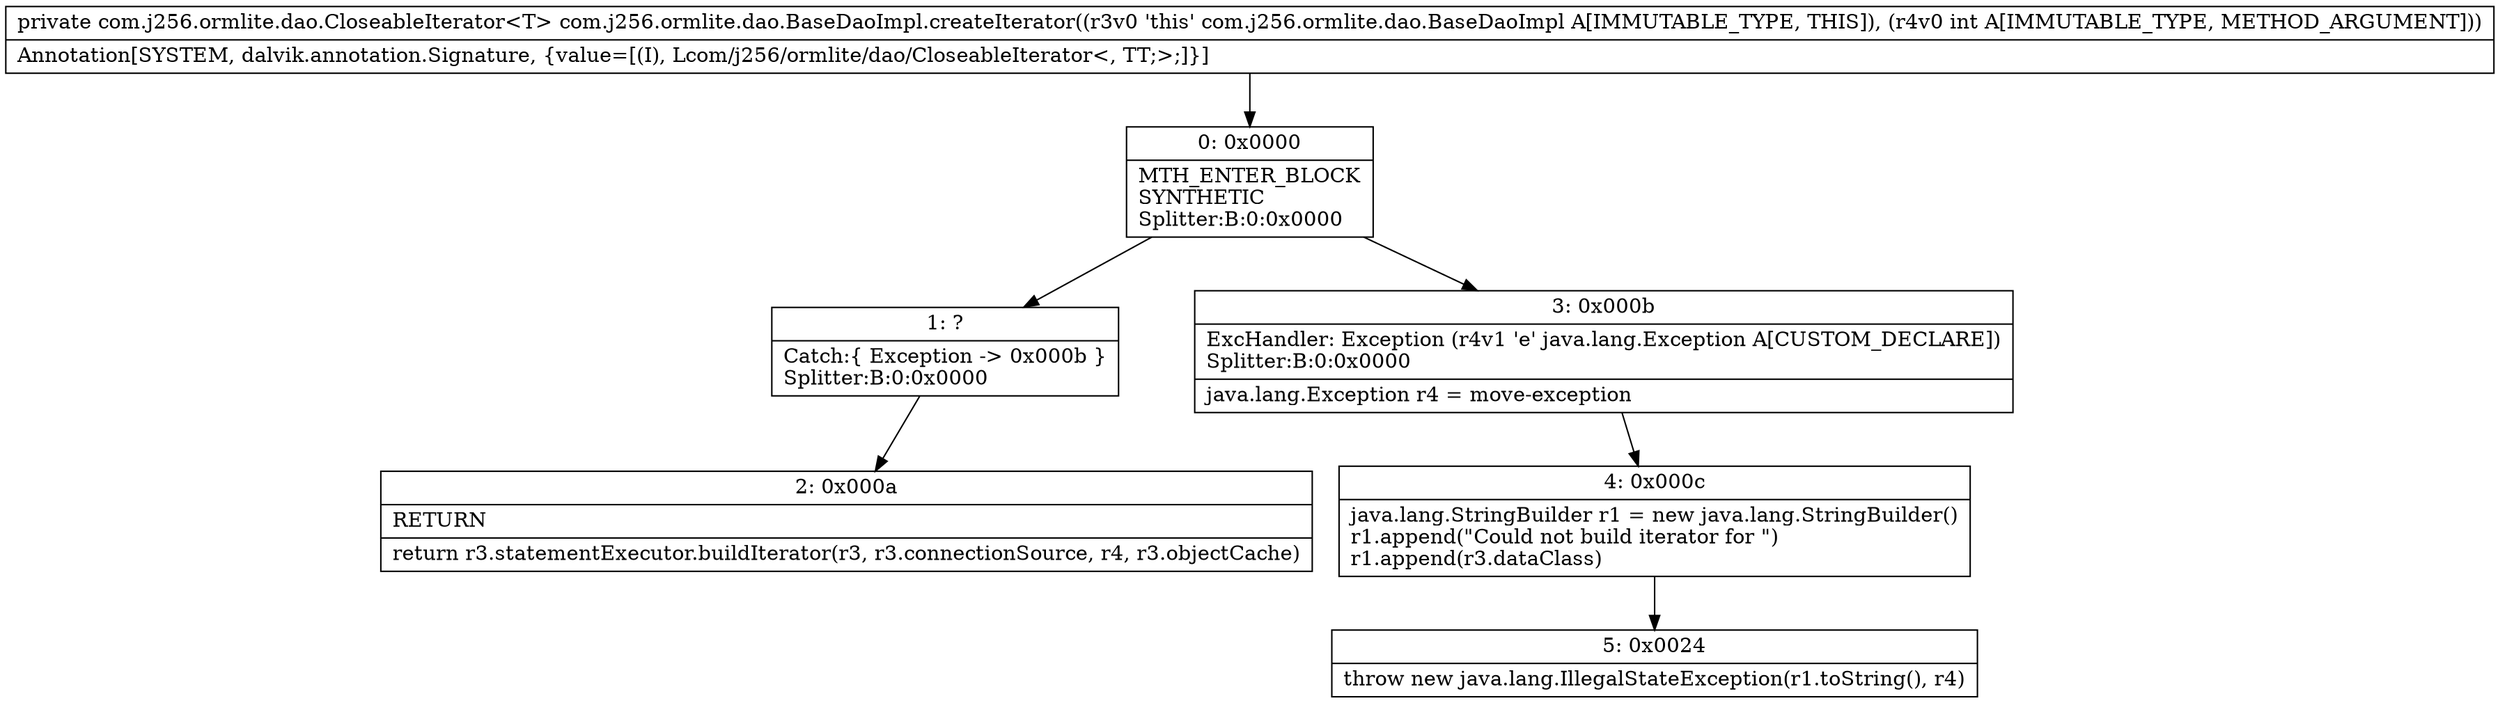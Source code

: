 digraph "CFG forcom.j256.ormlite.dao.BaseDaoImpl.createIterator(I)Lcom\/j256\/ormlite\/dao\/CloseableIterator;" {
Node_0 [shape=record,label="{0\:\ 0x0000|MTH_ENTER_BLOCK\lSYNTHETIC\lSplitter:B:0:0x0000\l}"];
Node_1 [shape=record,label="{1\:\ ?|Catch:\{ Exception \-\> 0x000b \}\lSplitter:B:0:0x0000\l}"];
Node_2 [shape=record,label="{2\:\ 0x000a|RETURN\l|return r3.statementExecutor.buildIterator(r3, r3.connectionSource, r4, r3.objectCache)\l}"];
Node_3 [shape=record,label="{3\:\ 0x000b|ExcHandler: Exception (r4v1 'e' java.lang.Exception A[CUSTOM_DECLARE])\lSplitter:B:0:0x0000\l|java.lang.Exception r4 = move\-exception\l}"];
Node_4 [shape=record,label="{4\:\ 0x000c|java.lang.StringBuilder r1 = new java.lang.StringBuilder()\lr1.append(\"Could not build iterator for \")\lr1.append(r3.dataClass)\l}"];
Node_5 [shape=record,label="{5\:\ 0x0024|throw new java.lang.IllegalStateException(r1.toString(), r4)\l}"];
MethodNode[shape=record,label="{private com.j256.ormlite.dao.CloseableIterator\<T\> com.j256.ormlite.dao.BaseDaoImpl.createIterator((r3v0 'this' com.j256.ormlite.dao.BaseDaoImpl A[IMMUTABLE_TYPE, THIS]), (r4v0 int A[IMMUTABLE_TYPE, METHOD_ARGUMENT]))  | Annotation[SYSTEM, dalvik.annotation.Signature, \{value=[(I), Lcom\/j256\/ormlite\/dao\/CloseableIterator\<, TT;\>;]\}]\l}"];
MethodNode -> Node_0;
Node_0 -> Node_1;
Node_0 -> Node_3;
Node_1 -> Node_2;
Node_3 -> Node_4;
Node_4 -> Node_5;
}

